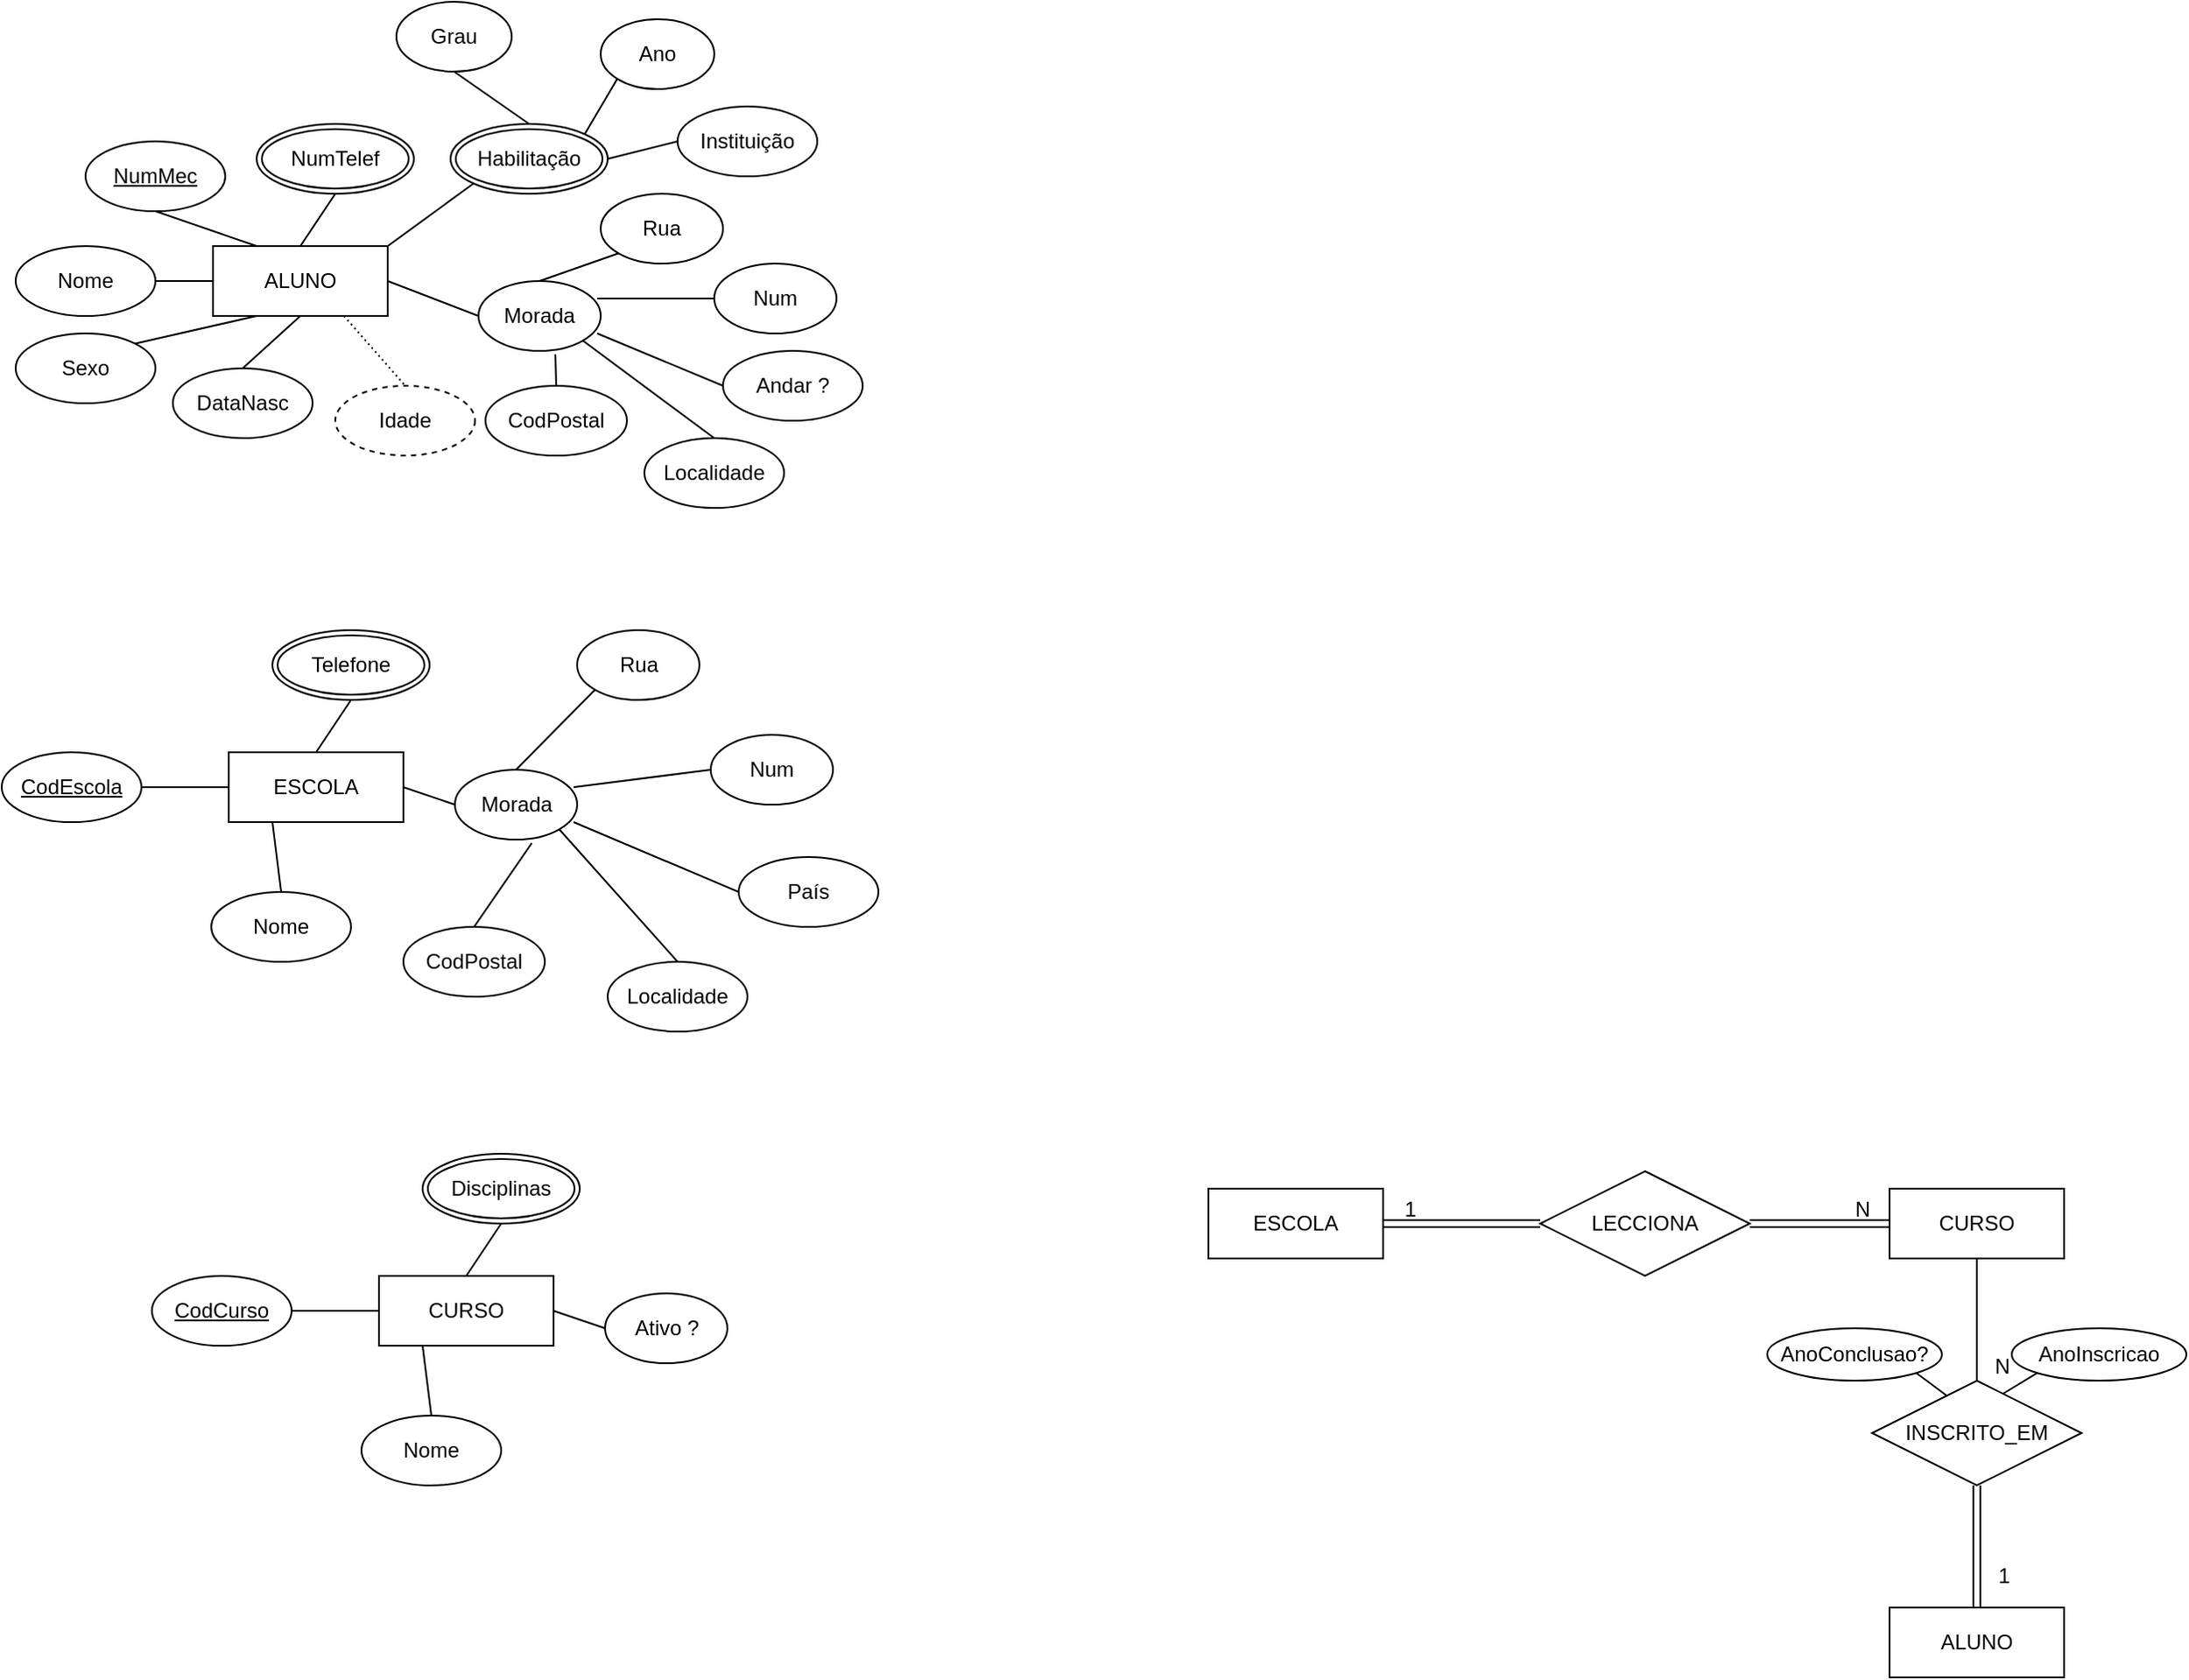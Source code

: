 <mxfile version="24.7.14">
  <diagram name="Página-1" id="5pwruqKV92tOsJ-omsdZ">
    <mxGraphModel dx="1194" dy="750" grid="1" gridSize="10" guides="1" tooltips="1" connect="1" arrows="1" fold="1" page="1" pageScale="1" pageWidth="2339" pageHeight="3300" math="0" shadow="0">
      <root>
        <mxCell id="0" />
        <mxCell id="1" parent="0" />
        <mxCell id="fi5kjaB15t_LKdDZMwA9-11" value="ALUNO" style="whiteSpace=wrap;html=1;align=center;" parent="1" vertex="1">
          <mxGeometry x="1040" y="220" width="100" height="40" as="geometry" />
        </mxCell>
        <mxCell id="fi5kjaB15t_LKdDZMwA9-12" value="NumMec" style="ellipse;whiteSpace=wrap;html=1;align=center;fontStyle=4;" parent="1" vertex="1">
          <mxGeometry x="967" y="160" width="80" height="40" as="geometry" />
        </mxCell>
        <mxCell id="fi5kjaB15t_LKdDZMwA9-13" value="Nome" style="ellipse;whiteSpace=wrap;html=1;align=center;" parent="1" vertex="1">
          <mxGeometry x="927" y="220" width="80" height="40" as="geometry" />
        </mxCell>
        <mxCell id="fi5kjaB15t_LKdDZMwA9-14" value="Sexo" style="ellipse;whiteSpace=wrap;html=1;align=center;" parent="1" vertex="1">
          <mxGeometry x="927" y="270" width="80" height="40" as="geometry" />
        </mxCell>
        <mxCell id="fi5kjaB15t_LKdDZMwA9-15" value="DataNasc" style="ellipse;whiteSpace=wrap;html=1;align=center;" parent="1" vertex="1">
          <mxGeometry x="1017" y="290" width="80" height="40" as="geometry" />
        </mxCell>
        <mxCell id="fi5kjaB15t_LKdDZMwA9-16" value="" style="endArrow=none;html=1;rounded=0;exitX=0.25;exitY=0;exitDx=0;exitDy=0;entryX=0.5;entryY=1;entryDx=0;entryDy=0;" parent="1" source="fi5kjaB15t_LKdDZMwA9-11" target="fi5kjaB15t_LKdDZMwA9-12" edge="1">
          <mxGeometry relative="1" as="geometry">
            <mxPoint x="1050" y="400" as="sourcePoint" />
            <mxPoint x="1210" y="400" as="targetPoint" />
          </mxGeometry>
        </mxCell>
        <mxCell id="fi5kjaB15t_LKdDZMwA9-17" value="" style="endArrow=none;html=1;rounded=0;entryX=1;entryY=0.5;entryDx=0;entryDy=0;exitX=0;exitY=0.5;exitDx=0;exitDy=0;" parent="1" source="fi5kjaB15t_LKdDZMwA9-11" target="fi5kjaB15t_LKdDZMwA9-13" edge="1">
          <mxGeometry relative="1" as="geometry">
            <mxPoint x="1036" y="240" as="sourcePoint" />
            <mxPoint x="930" y="340" as="targetPoint" />
          </mxGeometry>
        </mxCell>
        <mxCell id="fi5kjaB15t_LKdDZMwA9-18" value="" style="endArrow=none;html=1;rounded=0;exitX=0.25;exitY=1;exitDx=0;exitDy=0;entryX=1;entryY=0;entryDx=0;entryDy=0;" parent="1" source="fi5kjaB15t_LKdDZMwA9-11" target="fi5kjaB15t_LKdDZMwA9-14" edge="1">
          <mxGeometry relative="1" as="geometry">
            <mxPoint x="1240" y="400" as="sourcePoint" />
            <mxPoint x="1070" y="480" as="targetPoint" />
          </mxGeometry>
        </mxCell>
        <mxCell id="fi5kjaB15t_LKdDZMwA9-19" value="" style="endArrow=none;html=1;rounded=0;exitX=0.5;exitY=1;exitDx=0;exitDy=0;entryX=0.5;entryY=0;entryDx=0;entryDy=0;" parent="1" source="fi5kjaB15t_LKdDZMwA9-11" target="fi5kjaB15t_LKdDZMwA9-15" edge="1">
          <mxGeometry relative="1" as="geometry">
            <mxPoint x="1120" y="280" as="sourcePoint" />
            <mxPoint x="950" y="360" as="targetPoint" />
          </mxGeometry>
        </mxCell>
        <mxCell id="fi5kjaB15t_LKdDZMwA9-20" value="Idade" style="ellipse;whiteSpace=wrap;html=1;align=center;dashed=1;" parent="1" vertex="1">
          <mxGeometry x="1110" y="300" width="80" height="40" as="geometry" />
        </mxCell>
        <mxCell id="fi5kjaB15t_LKdDZMwA9-21" value="" style="endArrow=none;html=1;rounded=0;dashed=1;dashPattern=1 2;entryX=0.5;entryY=0;entryDx=0;entryDy=0;exitX=0.75;exitY=1;exitDx=0;exitDy=0;" parent="1" source="fi5kjaB15t_LKdDZMwA9-11" target="fi5kjaB15t_LKdDZMwA9-20" edge="1">
          <mxGeometry relative="1" as="geometry">
            <mxPoint x="1246" y="270" as="sourcePoint" />
            <mxPoint x="1406" y="270" as="targetPoint" />
          </mxGeometry>
        </mxCell>
        <mxCell id="fi5kjaB15t_LKdDZMwA9-22" value="" style="resizable=0;html=1;whiteSpace=wrap;align=right;verticalAlign=bottom;" parent="fi5kjaB15t_LKdDZMwA9-21" connectable="0" vertex="1">
          <mxGeometry x="1" relative="1" as="geometry" />
        </mxCell>
        <mxCell id="fi5kjaB15t_LKdDZMwA9-24" value="Morada" style="ellipse;whiteSpace=wrap;html=1;align=center;" parent="1" vertex="1">
          <mxGeometry x="1192" y="240" width="70" height="40" as="geometry" />
        </mxCell>
        <mxCell id="fi5kjaB15t_LKdDZMwA9-25" value="" style="endArrow=none;html=1;rounded=0;exitX=0;exitY=0.5;exitDx=0;exitDy=0;entryX=1;entryY=0.5;entryDx=0;entryDy=0;" parent="1" source="fi5kjaB15t_LKdDZMwA9-24" target="fi5kjaB15t_LKdDZMwA9-11" edge="1">
          <mxGeometry relative="1" as="geometry">
            <mxPoint x="1352" y="282" as="sourcePoint" />
            <mxPoint x="1278" y="298" as="targetPoint" />
          </mxGeometry>
        </mxCell>
        <mxCell id="fi5kjaB15t_LKdDZMwA9-26" value="NumTelef" style="ellipse;shape=doubleEllipse;margin=3;whiteSpace=wrap;html=1;align=center;" parent="1" vertex="1">
          <mxGeometry x="1065" y="150" width="90" height="40" as="geometry" />
        </mxCell>
        <mxCell id="fi5kjaB15t_LKdDZMwA9-27" value="" style="endArrow=none;html=1;rounded=0;exitX=0.5;exitY=1;exitDx=0;exitDy=0;entryX=0.5;entryY=0;entryDx=0;entryDy=0;" parent="1" source="fi5kjaB15t_LKdDZMwA9-26" target="fi5kjaB15t_LKdDZMwA9-11" edge="1">
          <mxGeometry relative="1" as="geometry">
            <mxPoint x="1100" y="270" as="sourcePoint" />
            <mxPoint x="1066" y="300" as="targetPoint" />
          </mxGeometry>
        </mxCell>
        <mxCell id="fi5kjaB15t_LKdDZMwA9-28" value="Habilitação" style="ellipse;shape=doubleEllipse;margin=3;whiteSpace=wrap;html=1;align=center;" parent="1" vertex="1">
          <mxGeometry x="1176" y="150" width="90" height="40" as="geometry" />
        </mxCell>
        <mxCell id="fi5kjaB15t_LKdDZMwA9-29" value="" style="endArrow=none;html=1;rounded=0;exitX=0;exitY=1;exitDx=0;exitDy=0;entryX=1;entryY=0;entryDx=0;entryDy=0;" parent="1" source="fi5kjaB15t_LKdDZMwA9-28" target="fi5kjaB15t_LKdDZMwA9-11" edge="1">
          <mxGeometry relative="1" as="geometry">
            <mxPoint x="1126" y="190" as="sourcePoint" />
            <mxPoint x="1100" y="230" as="targetPoint" />
          </mxGeometry>
        </mxCell>
        <mxCell id="fi5kjaB15t_LKdDZMwA9-30" value="Grau" style="ellipse;whiteSpace=wrap;html=1;align=center;" parent="1" vertex="1">
          <mxGeometry x="1145" y="80" width="66" height="40" as="geometry" />
        </mxCell>
        <mxCell id="fi5kjaB15t_LKdDZMwA9-31" value="Ano" style="ellipse;whiteSpace=wrap;html=1;align=center;" parent="1" vertex="1">
          <mxGeometry x="1262" y="90" width="65" height="40" as="geometry" />
        </mxCell>
        <mxCell id="fi5kjaB15t_LKdDZMwA9-32" value="Instituição" style="ellipse;whiteSpace=wrap;html=1;align=center;" parent="1" vertex="1">
          <mxGeometry x="1306" y="140" width="80" height="40" as="geometry" />
        </mxCell>
        <mxCell id="fi5kjaB15t_LKdDZMwA9-33" value="" style="endArrow=none;html=1;rounded=0;exitX=0.5;exitY=1;exitDx=0;exitDy=0;entryX=0.5;entryY=0;entryDx=0;entryDy=0;" parent="1" source="fi5kjaB15t_LKdDZMwA9-30" target="fi5kjaB15t_LKdDZMwA9-28" edge="1">
          <mxGeometry relative="1" as="geometry">
            <mxPoint x="1126" y="190" as="sourcePoint" />
            <mxPoint x="1100" y="230" as="targetPoint" />
          </mxGeometry>
        </mxCell>
        <mxCell id="fi5kjaB15t_LKdDZMwA9-35" value="" style="endArrow=none;html=1;rounded=0;exitX=0;exitY=1;exitDx=0;exitDy=0;entryX=1;entryY=0;entryDx=0;entryDy=0;" parent="1" source="fi5kjaB15t_LKdDZMwA9-31" target="fi5kjaB15t_LKdDZMwA9-28" edge="1">
          <mxGeometry relative="1" as="geometry">
            <mxPoint x="1136" y="200" as="sourcePoint" />
            <mxPoint x="1110" y="240" as="targetPoint" />
          </mxGeometry>
        </mxCell>
        <mxCell id="fi5kjaB15t_LKdDZMwA9-36" value="" style="endArrow=none;html=1;rounded=0;exitX=0;exitY=0.5;exitDx=0;exitDy=0;entryX=1;entryY=0.5;entryDx=0;entryDy=0;" parent="1" source="fi5kjaB15t_LKdDZMwA9-32" target="fi5kjaB15t_LKdDZMwA9-28" edge="1">
          <mxGeometry relative="1" as="geometry">
            <mxPoint x="1281" y="124" as="sourcePoint" />
            <mxPoint x="1271" y="166" as="targetPoint" />
          </mxGeometry>
        </mxCell>
        <mxCell id="fi5kjaB15t_LKdDZMwA9-37" value="Rua" style="ellipse;whiteSpace=wrap;html=1;align=center;" parent="1" vertex="1">
          <mxGeometry x="1262" y="190" width="70" height="40" as="geometry" />
        </mxCell>
        <mxCell id="fi5kjaB15t_LKdDZMwA9-38" value="Num" style="ellipse;whiteSpace=wrap;html=1;align=center;" parent="1" vertex="1">
          <mxGeometry x="1327" y="230" width="70" height="40" as="geometry" />
        </mxCell>
        <mxCell id="fi5kjaB15t_LKdDZMwA9-39" value="Andar ?" style="ellipse;whiteSpace=wrap;html=1;align=center;" parent="1" vertex="1">
          <mxGeometry x="1332" y="280" width="80" height="40" as="geometry" />
        </mxCell>
        <mxCell id="fi5kjaB15t_LKdDZMwA9-40" value="Localidade" style="ellipse;whiteSpace=wrap;html=1;align=center;" parent="1" vertex="1">
          <mxGeometry x="1287" y="330" width="80" height="40" as="geometry" />
        </mxCell>
        <mxCell id="fi5kjaB15t_LKdDZMwA9-41" value="CodPostal" style="ellipse;whiteSpace=wrap;html=1;align=center;" parent="1" vertex="1">
          <mxGeometry x="1196" y="300" width="81" height="40" as="geometry" />
        </mxCell>
        <mxCell id="fi5kjaB15t_LKdDZMwA9-42" value="" style="endArrow=none;html=1;rounded=0;exitX=0;exitY=1;exitDx=0;exitDy=0;entryX=0.5;entryY=0;entryDx=0;entryDy=0;" parent="1" source="fi5kjaB15t_LKdDZMwA9-37" target="fi5kjaB15t_LKdDZMwA9-24" edge="1">
          <mxGeometry relative="1" as="geometry">
            <mxPoint x="1346" y="150" as="sourcePoint" />
            <mxPoint x="1286" y="180" as="targetPoint" />
          </mxGeometry>
        </mxCell>
        <mxCell id="fi5kjaB15t_LKdDZMwA9-43" value="" style="endArrow=none;html=1;rounded=0;exitX=0;exitY=0.5;exitDx=0;exitDy=0;entryX=0.971;entryY=0.25;entryDx=0;entryDy=0;entryPerimeter=0;" parent="1" source="fi5kjaB15t_LKdDZMwA9-38" target="fi5kjaB15t_LKdDZMwA9-24" edge="1">
          <mxGeometry relative="1" as="geometry">
            <mxPoint x="1356" y="160" as="sourcePoint" />
            <mxPoint x="1296" y="190" as="targetPoint" />
          </mxGeometry>
        </mxCell>
        <mxCell id="fi5kjaB15t_LKdDZMwA9-44" value="" style="endArrow=none;html=1;rounded=0;exitX=0;exitY=0.5;exitDx=0;exitDy=0;entryX=0.971;entryY=0.75;entryDx=0;entryDy=0;entryPerimeter=0;" parent="1" source="fi5kjaB15t_LKdDZMwA9-39" target="fi5kjaB15t_LKdDZMwA9-24" edge="1">
          <mxGeometry relative="1" as="geometry">
            <mxPoint x="1366" y="170" as="sourcePoint" />
            <mxPoint x="1260" y="260" as="targetPoint" />
          </mxGeometry>
        </mxCell>
        <mxCell id="fi5kjaB15t_LKdDZMwA9-45" value="" style="endArrow=none;html=1;rounded=0;exitX=0.5;exitY=0;exitDx=0;exitDy=0;entryX=1;entryY=1;entryDx=0;entryDy=0;" parent="1" source="fi5kjaB15t_LKdDZMwA9-40" target="fi5kjaB15t_LKdDZMwA9-24" edge="1">
          <mxGeometry relative="1" as="geometry">
            <mxPoint x="1376" y="180" as="sourcePoint" />
            <mxPoint x="1316" y="210" as="targetPoint" />
          </mxGeometry>
        </mxCell>
        <mxCell id="fi5kjaB15t_LKdDZMwA9-46" value="" style="endArrow=none;html=1;rounded=0;exitX=0.5;exitY=0;exitDx=0;exitDy=0;entryX=0.629;entryY=1.05;entryDx=0;entryDy=0;entryPerimeter=0;" parent="1" source="fi5kjaB15t_LKdDZMwA9-41" target="fi5kjaB15t_LKdDZMwA9-24" edge="1">
          <mxGeometry relative="1" as="geometry">
            <mxPoint x="1386" y="190" as="sourcePoint" />
            <mxPoint x="1326" y="220" as="targetPoint" />
          </mxGeometry>
        </mxCell>
        <mxCell id="fi5kjaB15t_LKdDZMwA9-49" value="ESCOLA" style="whiteSpace=wrap;html=1;align=center;" parent="1" vertex="1">
          <mxGeometry x="1049" y="510" width="100" height="40" as="geometry" />
        </mxCell>
        <mxCell id="fi5kjaB15t_LKdDZMwA9-50" value="CodEscola" style="ellipse;whiteSpace=wrap;html=1;align=center;fontStyle=4;" parent="1" vertex="1">
          <mxGeometry x="919" y="510" width="80" height="40" as="geometry" />
        </mxCell>
        <mxCell id="fi5kjaB15t_LKdDZMwA9-51" value="Nome" style="ellipse;whiteSpace=wrap;html=1;align=center;" parent="1" vertex="1">
          <mxGeometry x="1039" y="590" width="80" height="40" as="geometry" />
        </mxCell>
        <mxCell id="fi5kjaB15t_LKdDZMwA9-54" value="" style="endArrow=none;html=1;rounded=0;exitX=0;exitY=0.5;exitDx=0;exitDy=0;entryX=1;entryY=0.5;entryDx=0;entryDy=0;" parent="1" source="fi5kjaB15t_LKdDZMwA9-49" target="fi5kjaB15t_LKdDZMwA9-50" edge="1">
          <mxGeometry relative="1" as="geometry">
            <mxPoint x="1059" y="690" as="sourcePoint" />
            <mxPoint x="1219" y="690" as="targetPoint" />
          </mxGeometry>
        </mxCell>
        <mxCell id="fi5kjaB15t_LKdDZMwA9-55" value="" style="endArrow=none;html=1;rounded=0;entryX=0.5;entryY=0;entryDx=0;entryDy=0;exitX=0.25;exitY=1;exitDx=0;exitDy=0;" parent="1" source="fi5kjaB15t_LKdDZMwA9-49" target="fi5kjaB15t_LKdDZMwA9-51" edge="1">
          <mxGeometry relative="1" as="geometry">
            <mxPoint x="1045" y="530" as="sourcePoint" />
            <mxPoint x="939" y="630" as="targetPoint" />
          </mxGeometry>
        </mxCell>
        <mxCell id="fi5kjaB15t_LKdDZMwA9-61" value="Morada" style="ellipse;whiteSpace=wrap;html=1;align=center;" parent="1" vertex="1">
          <mxGeometry x="1178.5" y="520" width="70" height="40" as="geometry" />
        </mxCell>
        <mxCell id="fi5kjaB15t_LKdDZMwA9-62" value="" style="endArrow=none;html=1;rounded=0;exitX=0;exitY=0.5;exitDx=0;exitDy=0;entryX=1;entryY=0.5;entryDx=0;entryDy=0;" parent="1" source="fi5kjaB15t_LKdDZMwA9-61" target="fi5kjaB15t_LKdDZMwA9-49" edge="1">
          <mxGeometry relative="1" as="geometry">
            <mxPoint x="1361" y="572" as="sourcePoint" />
            <mxPoint x="1287" y="588" as="targetPoint" />
          </mxGeometry>
        </mxCell>
        <mxCell id="fi5kjaB15t_LKdDZMwA9-63" value="Telefone" style="ellipse;shape=doubleEllipse;margin=3;whiteSpace=wrap;html=1;align=center;" parent="1" vertex="1">
          <mxGeometry x="1074" y="440" width="90" height="40" as="geometry" />
        </mxCell>
        <mxCell id="fi5kjaB15t_LKdDZMwA9-64" value="" style="endArrow=none;html=1;rounded=0;exitX=0.5;exitY=1;exitDx=0;exitDy=0;entryX=0.5;entryY=0;entryDx=0;entryDy=0;" parent="1" source="fi5kjaB15t_LKdDZMwA9-63" target="fi5kjaB15t_LKdDZMwA9-49" edge="1">
          <mxGeometry relative="1" as="geometry">
            <mxPoint x="1109" y="560" as="sourcePoint" />
            <mxPoint x="1075" y="590" as="targetPoint" />
          </mxGeometry>
        </mxCell>
        <mxCell id="fi5kjaB15t_LKdDZMwA9-73" value="Rua" style="ellipse;whiteSpace=wrap;html=1;align=center;" parent="1" vertex="1">
          <mxGeometry x="1248.5" y="440" width="70" height="40" as="geometry" />
        </mxCell>
        <mxCell id="fi5kjaB15t_LKdDZMwA9-74" value="Num" style="ellipse;whiteSpace=wrap;html=1;align=center;" parent="1" vertex="1">
          <mxGeometry x="1325" y="500" width="70" height="40" as="geometry" />
        </mxCell>
        <mxCell id="fi5kjaB15t_LKdDZMwA9-75" value="País" style="ellipse;whiteSpace=wrap;html=1;align=center;" parent="1" vertex="1">
          <mxGeometry x="1341" y="570" width="80" height="40" as="geometry" />
        </mxCell>
        <mxCell id="fi5kjaB15t_LKdDZMwA9-76" value="Localidade" style="ellipse;whiteSpace=wrap;html=1;align=center;" parent="1" vertex="1">
          <mxGeometry x="1266" y="630" width="80" height="40" as="geometry" />
        </mxCell>
        <mxCell id="fi5kjaB15t_LKdDZMwA9-77" value="CodPostal" style="ellipse;whiteSpace=wrap;html=1;align=center;" parent="1" vertex="1">
          <mxGeometry x="1149" y="610" width="81" height="40" as="geometry" />
        </mxCell>
        <mxCell id="fi5kjaB15t_LKdDZMwA9-78" value="" style="endArrow=none;html=1;rounded=0;exitX=0;exitY=1;exitDx=0;exitDy=0;entryX=0.5;entryY=0;entryDx=0;entryDy=0;" parent="1" source="fi5kjaB15t_LKdDZMwA9-73" target="fi5kjaB15t_LKdDZMwA9-61" edge="1">
          <mxGeometry relative="1" as="geometry">
            <mxPoint x="1355" y="440" as="sourcePoint" />
            <mxPoint x="1295" y="470" as="targetPoint" />
          </mxGeometry>
        </mxCell>
        <mxCell id="fi5kjaB15t_LKdDZMwA9-79" value="" style="endArrow=none;html=1;rounded=0;exitX=0;exitY=0.5;exitDx=0;exitDy=0;entryX=0.971;entryY=0.25;entryDx=0;entryDy=0;entryPerimeter=0;" parent="1" source="fi5kjaB15t_LKdDZMwA9-74" target="fi5kjaB15t_LKdDZMwA9-61" edge="1">
          <mxGeometry relative="1" as="geometry">
            <mxPoint x="1365" y="450" as="sourcePoint" />
            <mxPoint x="1305" y="480" as="targetPoint" />
          </mxGeometry>
        </mxCell>
        <mxCell id="fi5kjaB15t_LKdDZMwA9-80" value="" style="endArrow=none;html=1;rounded=0;exitX=0;exitY=0.5;exitDx=0;exitDy=0;entryX=0.971;entryY=0.75;entryDx=0;entryDy=0;entryPerimeter=0;" parent="1" source="fi5kjaB15t_LKdDZMwA9-75" target="fi5kjaB15t_LKdDZMwA9-61" edge="1">
          <mxGeometry relative="1" as="geometry">
            <mxPoint x="1375" y="460" as="sourcePoint" />
            <mxPoint x="1269" y="550" as="targetPoint" />
          </mxGeometry>
        </mxCell>
        <mxCell id="fi5kjaB15t_LKdDZMwA9-81" value="" style="endArrow=none;html=1;rounded=0;exitX=0.5;exitY=0;exitDx=0;exitDy=0;entryX=1;entryY=1;entryDx=0;entryDy=0;" parent="1" source="fi5kjaB15t_LKdDZMwA9-76" target="fi5kjaB15t_LKdDZMwA9-61" edge="1">
          <mxGeometry relative="1" as="geometry">
            <mxPoint x="1385" y="470" as="sourcePoint" />
            <mxPoint x="1325" y="500" as="targetPoint" />
          </mxGeometry>
        </mxCell>
        <mxCell id="fi5kjaB15t_LKdDZMwA9-82" value="" style="endArrow=none;html=1;rounded=0;exitX=0.5;exitY=0;exitDx=0;exitDy=0;entryX=0.629;entryY=1.05;entryDx=0;entryDy=0;entryPerimeter=0;" parent="1" source="fi5kjaB15t_LKdDZMwA9-77" target="fi5kjaB15t_LKdDZMwA9-61" edge="1">
          <mxGeometry relative="1" as="geometry">
            <mxPoint x="1395" y="480" as="sourcePoint" />
            <mxPoint x="1335" y="510" as="targetPoint" />
          </mxGeometry>
        </mxCell>
        <mxCell id="fi5kjaB15t_LKdDZMwA9-83" value="CURSO" style="whiteSpace=wrap;html=1;align=center;" parent="1" vertex="1">
          <mxGeometry x="1135" y="810" width="100" height="40" as="geometry" />
        </mxCell>
        <mxCell id="fi5kjaB15t_LKdDZMwA9-84" value="CodCurso" style="ellipse;whiteSpace=wrap;html=1;align=center;fontStyle=4;" parent="1" vertex="1">
          <mxGeometry x="1005" y="810" width="80" height="40" as="geometry" />
        </mxCell>
        <mxCell id="fi5kjaB15t_LKdDZMwA9-85" value="Nome" style="ellipse;whiteSpace=wrap;html=1;align=center;" parent="1" vertex="1">
          <mxGeometry x="1125" y="890" width="80" height="40" as="geometry" />
        </mxCell>
        <mxCell id="fi5kjaB15t_LKdDZMwA9-86" value="" style="endArrow=none;html=1;rounded=0;exitX=0;exitY=0.5;exitDx=0;exitDy=0;entryX=1;entryY=0.5;entryDx=0;entryDy=0;" parent="1" source="fi5kjaB15t_LKdDZMwA9-83" target="fi5kjaB15t_LKdDZMwA9-84" edge="1">
          <mxGeometry relative="1" as="geometry">
            <mxPoint x="1145" y="990" as="sourcePoint" />
            <mxPoint x="1305" y="990" as="targetPoint" />
          </mxGeometry>
        </mxCell>
        <mxCell id="fi5kjaB15t_LKdDZMwA9-87" value="" style="endArrow=none;html=1;rounded=0;entryX=0.5;entryY=0;entryDx=0;entryDy=0;exitX=0.25;exitY=1;exitDx=0;exitDy=0;" parent="1" source="fi5kjaB15t_LKdDZMwA9-83" target="fi5kjaB15t_LKdDZMwA9-85" edge="1">
          <mxGeometry relative="1" as="geometry">
            <mxPoint x="1131" y="830" as="sourcePoint" />
            <mxPoint x="1025" y="930" as="targetPoint" />
          </mxGeometry>
        </mxCell>
        <mxCell id="fi5kjaB15t_LKdDZMwA9-88" value="Ativo ?" style="ellipse;whiteSpace=wrap;html=1;align=center;" parent="1" vertex="1">
          <mxGeometry x="1264.5" y="820" width="70" height="40" as="geometry" />
        </mxCell>
        <mxCell id="fi5kjaB15t_LKdDZMwA9-89" value="" style="endArrow=none;html=1;rounded=0;exitX=0;exitY=0.5;exitDx=0;exitDy=0;entryX=1;entryY=0.5;entryDx=0;entryDy=0;" parent="1" source="fi5kjaB15t_LKdDZMwA9-88" target="fi5kjaB15t_LKdDZMwA9-83" edge="1">
          <mxGeometry relative="1" as="geometry">
            <mxPoint x="1447" y="872" as="sourcePoint" />
            <mxPoint x="1373" y="888" as="targetPoint" />
          </mxGeometry>
        </mxCell>
        <mxCell id="fi5kjaB15t_LKdDZMwA9-90" value="Disciplinas" style="ellipse;shape=doubleEllipse;margin=3;whiteSpace=wrap;html=1;align=center;" parent="1" vertex="1">
          <mxGeometry x="1160" y="740" width="90" height="40" as="geometry" />
        </mxCell>
        <mxCell id="fi5kjaB15t_LKdDZMwA9-91" value="" style="endArrow=none;html=1;rounded=0;exitX=0.5;exitY=1;exitDx=0;exitDy=0;entryX=0.5;entryY=0;entryDx=0;entryDy=0;" parent="1" source="fi5kjaB15t_LKdDZMwA9-90" target="fi5kjaB15t_LKdDZMwA9-83" edge="1">
          <mxGeometry relative="1" as="geometry">
            <mxPoint x="1195" y="860" as="sourcePoint" />
            <mxPoint x="1161" y="890" as="targetPoint" />
          </mxGeometry>
        </mxCell>
        <mxCell id="213L0YfLLymriUWGeHPC-1" value="CURSO" style="whiteSpace=wrap;html=1;align=center;" vertex="1" parent="1">
          <mxGeometry x="2000" y="760" width="100" height="40" as="geometry" />
        </mxCell>
        <mxCell id="213L0YfLLymriUWGeHPC-2" value="ESCOLA" style="whiteSpace=wrap;html=1;align=center;" vertex="1" parent="1">
          <mxGeometry x="1610" y="760" width="100" height="40" as="geometry" />
        </mxCell>
        <mxCell id="213L0YfLLymriUWGeHPC-4" value="LECCIONA" style="shape=rhombus;perimeter=rhombusPerimeter;whiteSpace=wrap;html=1;align=center;" vertex="1" parent="1">
          <mxGeometry x="1800" y="750" width="120" height="60" as="geometry" />
        </mxCell>
        <mxCell id="213L0YfLLymriUWGeHPC-14" value="ALUNO" style="whiteSpace=wrap;html=1;align=center;" vertex="1" parent="1">
          <mxGeometry x="2000" y="1000" width="100" height="40" as="geometry" />
        </mxCell>
        <mxCell id="213L0YfLLymriUWGeHPC-15" value="INSCRITO_EM" style="shape=rhombus;perimeter=rhombusPerimeter;whiteSpace=wrap;html=1;align=center;" vertex="1" parent="1">
          <mxGeometry x="1990" y="870" width="120" height="60" as="geometry" />
        </mxCell>
        <mxCell id="213L0YfLLymriUWGeHPC-16" value="" style="shape=link;html=1;rounded=0;entryX=0;entryY=0.5;entryDx=0;entryDy=0;exitX=1;exitY=0.5;exitDx=0;exitDy=0;" edge="1" parent="1" source="213L0YfLLymriUWGeHPC-4" target="213L0YfLLymriUWGeHPC-1">
          <mxGeometry relative="1" as="geometry">
            <mxPoint x="1870" y="880" as="sourcePoint" />
            <mxPoint x="2030" y="880" as="targetPoint" />
          </mxGeometry>
        </mxCell>
        <mxCell id="213L0YfLLymriUWGeHPC-17" value="N" style="resizable=0;html=1;whiteSpace=wrap;align=right;verticalAlign=bottom;" connectable="0" vertex="1" parent="213L0YfLLymriUWGeHPC-16">
          <mxGeometry x="1" relative="1" as="geometry">
            <mxPoint x="-10" as="offset" />
          </mxGeometry>
        </mxCell>
        <mxCell id="213L0YfLLymriUWGeHPC-18" value="" style="shape=link;html=1;rounded=0;entryX=1;entryY=0.5;entryDx=0;entryDy=0;exitX=0;exitY=0.5;exitDx=0;exitDy=0;" edge="1" parent="1" source="213L0YfLLymriUWGeHPC-4" target="213L0YfLLymriUWGeHPC-2">
          <mxGeometry relative="1" as="geometry">
            <mxPoint x="1870" y="880" as="sourcePoint" />
            <mxPoint x="2030" y="880" as="targetPoint" />
          </mxGeometry>
        </mxCell>
        <mxCell id="213L0YfLLymriUWGeHPC-19" value="1" style="resizable=0;html=1;whiteSpace=wrap;align=right;verticalAlign=bottom;" connectable="0" vertex="1" parent="213L0YfLLymriUWGeHPC-18">
          <mxGeometry x="1" relative="1" as="geometry">
            <mxPoint x="20" as="offset" />
          </mxGeometry>
        </mxCell>
        <mxCell id="213L0YfLLymriUWGeHPC-20" value="" style="shape=link;html=1;rounded=0;entryX=0.5;entryY=0;entryDx=0;entryDy=0;exitX=0.5;exitY=1;exitDx=0;exitDy=0;" edge="1" parent="1" source="213L0YfLLymriUWGeHPC-15" target="213L0YfLLymriUWGeHPC-14">
          <mxGeometry relative="1" as="geometry">
            <mxPoint x="1870" y="880" as="sourcePoint" />
            <mxPoint x="2030" y="880" as="targetPoint" />
          </mxGeometry>
        </mxCell>
        <mxCell id="213L0YfLLymriUWGeHPC-21" value="1" style="resizable=0;html=1;whiteSpace=wrap;align=right;verticalAlign=bottom;" connectable="0" vertex="1" parent="213L0YfLLymriUWGeHPC-20">
          <mxGeometry x="1" relative="1" as="geometry">
            <mxPoint x="20" y="-10" as="offset" />
          </mxGeometry>
        </mxCell>
        <mxCell id="213L0YfLLymriUWGeHPC-23" value="" style="endArrow=none;html=1;rounded=0;entryX=0.5;entryY=0;entryDx=0;entryDy=0;exitX=0.5;exitY=1;exitDx=0;exitDy=0;" edge="1" parent="1" source="213L0YfLLymriUWGeHPC-1" target="213L0YfLLymriUWGeHPC-15">
          <mxGeometry relative="1" as="geometry">
            <mxPoint x="1870" y="880" as="sourcePoint" />
            <mxPoint x="2030" y="880" as="targetPoint" />
          </mxGeometry>
        </mxCell>
        <mxCell id="213L0YfLLymriUWGeHPC-24" value="N" style="resizable=0;html=1;whiteSpace=wrap;align=right;verticalAlign=bottom;" connectable="0" vertex="1" parent="213L0YfLLymriUWGeHPC-23">
          <mxGeometry x="1" relative="1" as="geometry">
            <mxPoint x="20" as="offset" />
          </mxGeometry>
        </mxCell>
        <mxCell id="213L0YfLLymriUWGeHPC-25" value="AnoInscricao" style="ellipse;whiteSpace=wrap;html=1;align=center;" vertex="1" parent="1">
          <mxGeometry x="2070" y="840" width="100" height="30" as="geometry" />
        </mxCell>
        <mxCell id="213L0YfLLymriUWGeHPC-26" value="AnoConclusao?" style="ellipse;whiteSpace=wrap;html=1;align=center;" vertex="1" parent="1">
          <mxGeometry x="1930" y="840" width="100" height="30" as="geometry" />
        </mxCell>
        <mxCell id="213L0YfLLymriUWGeHPC-27" value="" style="endArrow=none;html=1;rounded=0;entryX=0.354;entryY=0.139;entryDx=0;entryDy=0;entryPerimeter=0;exitX=1;exitY=1;exitDx=0;exitDy=0;" edge="1" parent="1" source="213L0YfLLymriUWGeHPC-26" target="213L0YfLLymriUWGeHPC-15">
          <mxGeometry relative="1" as="geometry">
            <mxPoint x="1990" y="860" as="sourcePoint" />
            <mxPoint x="2030" y="880" as="targetPoint" />
          </mxGeometry>
        </mxCell>
        <mxCell id="213L0YfLLymriUWGeHPC-30" value="" style="endArrow=none;html=1;rounded=0;exitX=0.625;exitY=0.125;exitDx=0;exitDy=0;entryX=0;entryY=1;entryDx=0;entryDy=0;exitPerimeter=0;" edge="1" parent="1" source="213L0YfLLymriUWGeHPC-15" target="213L0YfLLymriUWGeHPC-25">
          <mxGeometry relative="1" as="geometry">
            <mxPoint x="2035" y="886" as="sourcePoint" />
            <mxPoint x="2100" y="860" as="targetPoint" />
          </mxGeometry>
        </mxCell>
      </root>
    </mxGraphModel>
  </diagram>
</mxfile>

